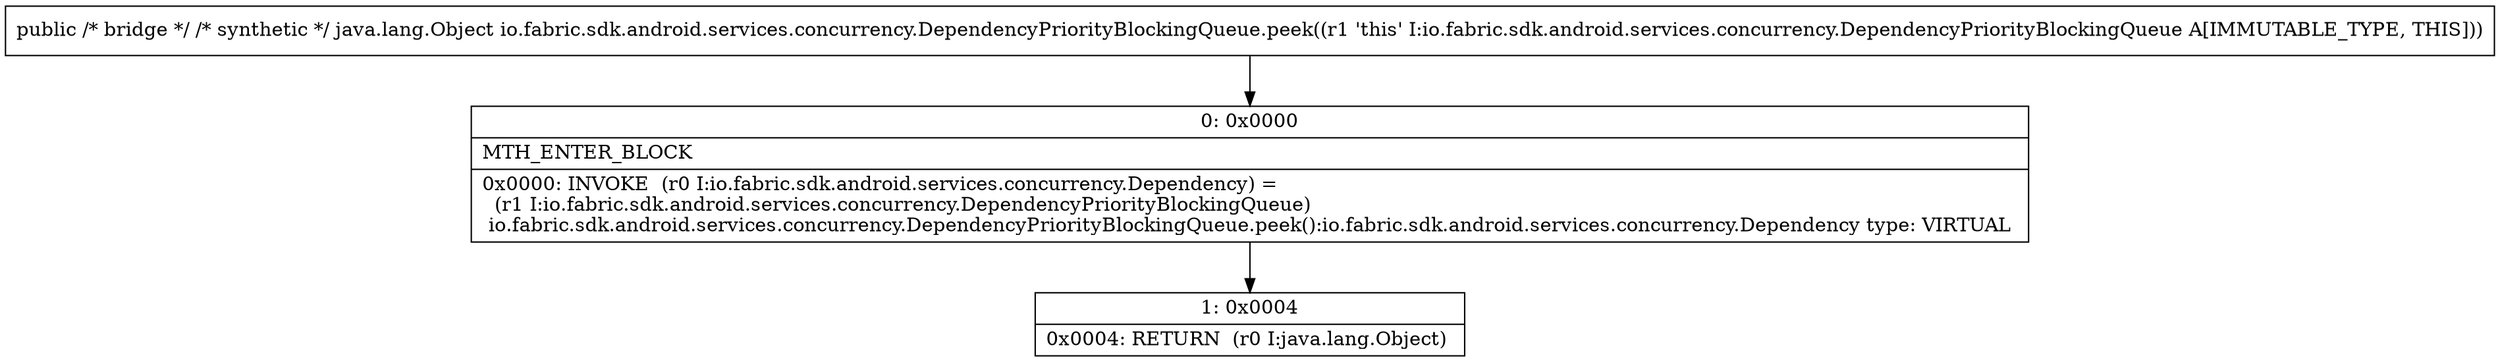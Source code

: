 digraph "CFG forio.fabric.sdk.android.services.concurrency.DependencyPriorityBlockingQueue.peek()Ljava\/lang\/Object;" {
Node_0 [shape=record,label="{0\:\ 0x0000|MTH_ENTER_BLOCK\l|0x0000: INVOKE  (r0 I:io.fabric.sdk.android.services.concurrency.Dependency) = \l  (r1 I:io.fabric.sdk.android.services.concurrency.DependencyPriorityBlockingQueue)\l io.fabric.sdk.android.services.concurrency.DependencyPriorityBlockingQueue.peek():io.fabric.sdk.android.services.concurrency.Dependency type: VIRTUAL \l}"];
Node_1 [shape=record,label="{1\:\ 0x0004|0x0004: RETURN  (r0 I:java.lang.Object) \l}"];
MethodNode[shape=record,label="{public \/* bridge *\/ \/* synthetic *\/ java.lang.Object io.fabric.sdk.android.services.concurrency.DependencyPriorityBlockingQueue.peek((r1 'this' I:io.fabric.sdk.android.services.concurrency.DependencyPriorityBlockingQueue A[IMMUTABLE_TYPE, THIS])) }"];
MethodNode -> Node_0;
Node_0 -> Node_1;
}

